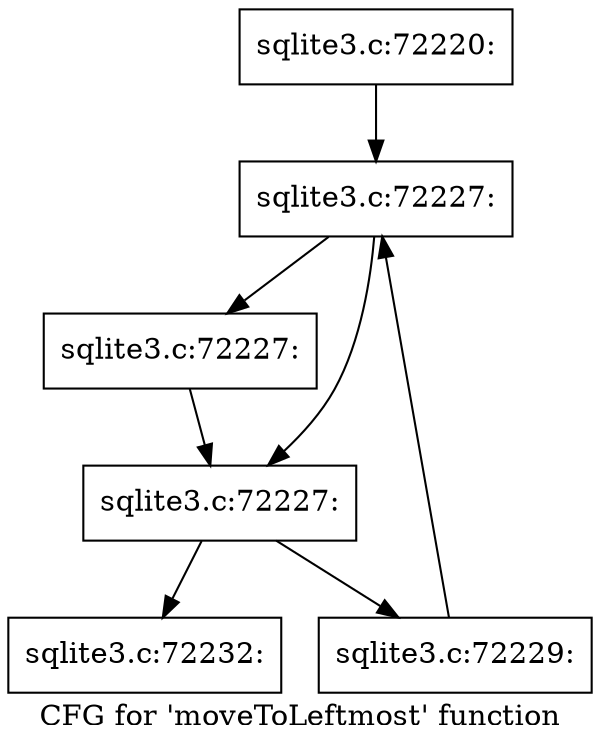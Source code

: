 digraph "CFG for 'moveToLeftmost' function" {
	label="CFG for 'moveToLeftmost' function";

	Node0x55c0f80a50b0 [shape=record,label="{sqlite3.c:72220:}"];
	Node0x55c0f80a50b0 -> Node0x55c0f80a6ae0;
	Node0x55c0f80a6ae0 [shape=record,label="{sqlite3.c:72227:}"];
	Node0x55c0f80a6ae0 -> Node0x55c0f80a6ca0;
	Node0x55c0f80a6ae0 -> Node0x55c0f80a6c50;
	Node0x55c0f80a6ca0 [shape=record,label="{sqlite3.c:72227:}"];
	Node0x55c0f80a6ca0 -> Node0x55c0f80a6c50;
	Node0x55c0f80a6c50 [shape=record,label="{sqlite3.c:72227:}"];
	Node0x55c0f80a6c50 -> Node0x55c0f80a76c0;
	Node0x55c0f80a6c50 -> Node0x55c0f80a6bd0;
	Node0x55c0f80a76c0 [shape=record,label="{sqlite3.c:72229:}"];
	Node0x55c0f80a76c0 -> Node0x55c0f80a6ae0;
	Node0x55c0f80a6bd0 [shape=record,label="{sqlite3.c:72232:}"];
}
